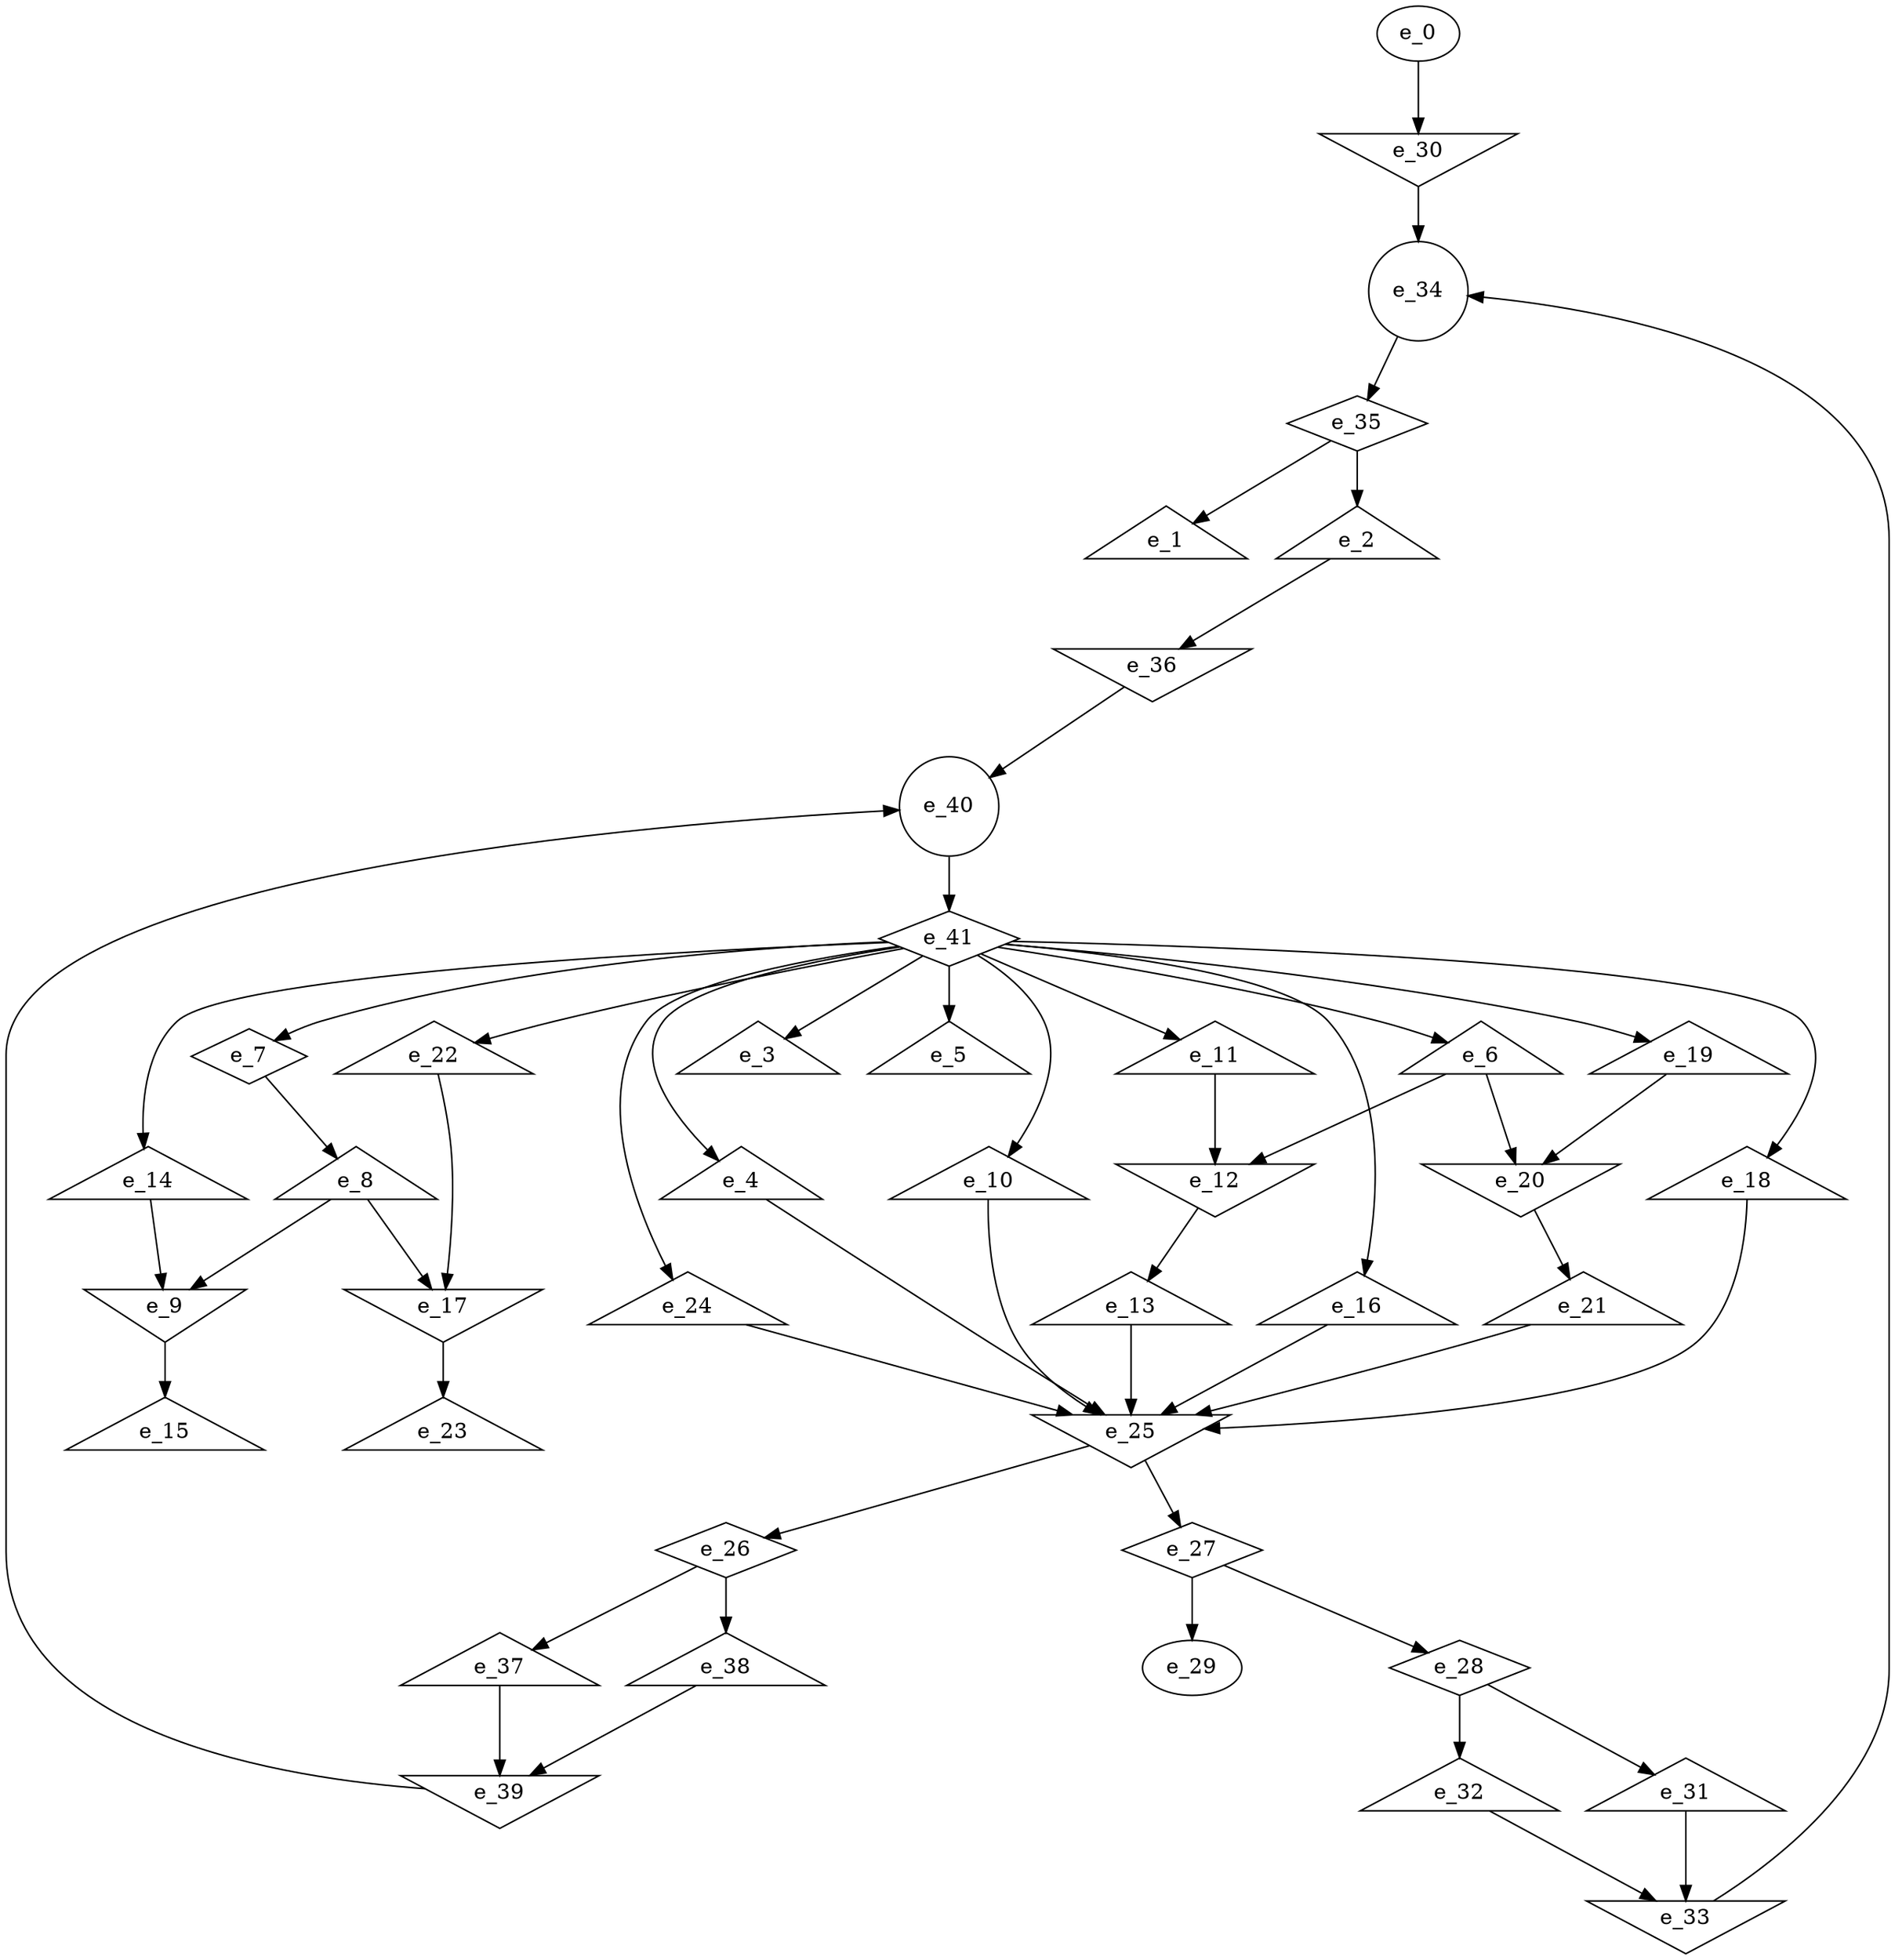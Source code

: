 digraph control_path {
  e_0: entry_node : n ;
  e_1 [shape = triangle];
  e_2 [shape = triangle];
  e_3 [shape = triangle];
  e_4 [shape = triangle];
  e_5 [shape = triangle];
  e_6 [shape = triangle];
  e_7 [shape = diamond];
  e_8 [shape = triangle];
  e_9 [shape = invtriangle];
  e_10 [shape = triangle];
  e_11 [shape = triangle];
  e_12 [shape = invtriangle];
  e_13 [shape = triangle];
  e_14 [shape = triangle];
  e_15 [shape = triangle];
  e_16 [shape = triangle];
  e_17 [shape = invtriangle];
  e_18 [shape = triangle];
  e_19 [shape = triangle];
  e_20 [shape = invtriangle];
  e_21 [shape = triangle];
  e_22 [shape = triangle];
  e_23 [shape = triangle];
  e_24 [shape = triangle];
  e_25 [shape = invtriangle];
  e_26 [shape = diamond];
  e_27 [shape = diamond];
  e_28 [shape = diamond];
  e_29: exit_node : s ;
  e_30 [shape = invtriangle];
  e_31 [shape = triangle];
  e_32 [shape = triangle];
  e_33 [shape = invtriangle];
  e_34 [shape = circle];
  e_35 [shape = diamond];
  e_36 [shape = invtriangle];
  e_37 [shape = triangle];
  e_38 [shape = triangle];
  e_39 [shape = invtriangle];
  e_40 [shape = circle];
  e_41 [shape = diamond];
  e_35 -> e_1;
  e_35 -> e_2;
  e_41 -> e_3;
  e_41 -> e_4;
  e_41 -> e_5;
  e_41 -> e_6;
  e_41 -> e_7;
  e_7 -> e_8;
  e_14 -> e_9;
  e_8 -> e_9;
  e_41 -> e_10;
  e_41 -> e_11;
  e_6 -> e_12;
  e_11 -> e_12;
  e_12 -> e_13;
  e_41 -> e_14;
  e_9 -> e_15;
  e_41 -> e_16;
  e_8 -> e_17;
  e_22 -> e_17;
  e_41 -> e_18;
  e_41 -> e_19;
  e_6 -> e_20;
  e_19 -> e_20;
  e_20 -> e_21;
  e_41 -> e_22;
  e_17 -> e_23;
  e_41 -> e_24;
  e_13 -> e_25;
  e_4 -> e_25;
  e_24 -> e_25;
  e_18 -> e_25;
  e_16 -> e_25;
  e_10 -> e_25;
  e_21 -> e_25;
  e_25 -> e_26;
  e_25 -> e_27;
  e_27 -> e_28;
  e_27 -> e_29;
  e_0 -> e_30;
  e_28 -> e_31;
  e_28 -> e_32;
  e_32 -> e_33;
  e_31 -> e_33;
  e_33 -> e_34;
  e_30 -> e_34;
  e_34 -> e_35;
  e_2 -> e_36;
  e_26 -> e_37;
  e_26 -> e_38;
  e_37 -> e_39;
  e_38 -> e_39;
  e_39 -> e_40;
  e_36 -> e_40;
  e_40 -> e_41;
}
